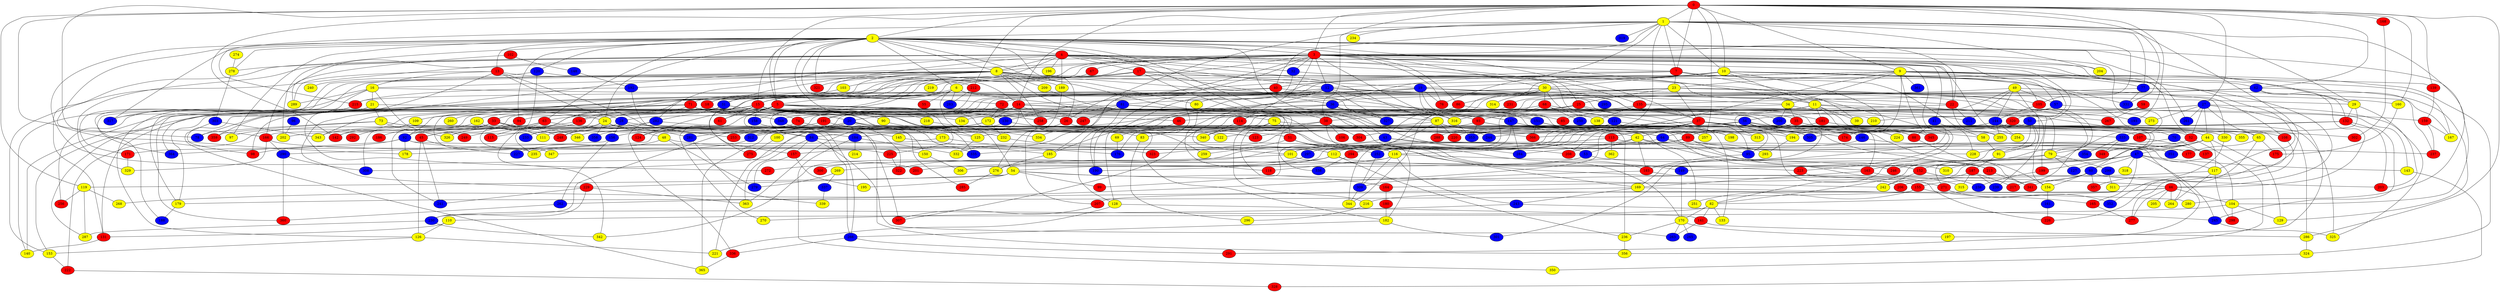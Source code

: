 graph {
0 [style = filled fillcolor = red];
1 [style = filled fillcolor = yellow];
2 [style = filled fillcolor = yellow];
3 [style = filled fillcolor = red];
4 [style = filled fillcolor = red];
5 [style = filled fillcolor = red];
6 [style = filled fillcolor = yellow];
7 [style = filled fillcolor = red];
8 [style = filled fillcolor = yellow];
9 [style = filled fillcolor = yellow];
10 [style = filled fillcolor = yellow];
11 [style = filled fillcolor = yellow];
12 [style = filled fillcolor = blue];
13 [style = filled fillcolor = red];
14 [style = filled fillcolor = red];
15 [style = filled fillcolor = red];
16 [style = filled fillcolor = yellow];
17 [style = filled fillcolor = red];
18 [style = filled fillcolor = red];
19 [style = filled fillcolor = blue];
20 [style = filled fillcolor = blue];
21 [style = filled fillcolor = yellow];
22 [style = filled fillcolor = red];
23 [style = filled fillcolor = yellow];
24 [style = filled fillcolor = yellow];
25 [style = filled fillcolor = red];
26 [style = filled fillcolor = red];
27 [style = filled fillcolor = blue];
28 [style = filled fillcolor = blue];
29 [style = filled fillcolor = yellow];
30 [style = filled fillcolor = yellow];
31 [style = filled fillcolor = blue];
32 [style = filled fillcolor = blue];
33 [style = filled fillcolor = red];
34 [style = filled fillcolor = yellow];
35 [style = filled fillcolor = red];
36 [style = filled fillcolor = blue];
37 [style = filled fillcolor = red];
38 [style = filled fillcolor = red];
39 [style = filled fillcolor = yellow];
40 [style = filled fillcolor = red];
41 [style = filled fillcolor = blue];
42 [style = filled fillcolor = yellow];
43 [style = filled fillcolor = blue];
44 [style = filled fillcolor = yellow];
45 [style = filled fillcolor = red];
46 [style = filled fillcolor = red];
47 [style = filled fillcolor = blue];
48 [style = filled fillcolor = yellow];
49 [style = filled fillcolor = yellow];
50 [style = filled fillcolor = blue];
51 [style = filled fillcolor = red];
52 [style = filled fillcolor = red];
53 [style = filled fillcolor = blue];
54 [style = filled fillcolor = yellow];
55 [style = filled fillcolor = red];
56 [style = filled fillcolor = blue];
57 [style = filled fillcolor = blue];
58 [style = filled fillcolor = yellow];
59 [style = filled fillcolor = red];
60 [style = filled fillcolor = blue];
61 [style = filled fillcolor = red];
62 [style = filled fillcolor = blue];
63 [style = filled fillcolor = red];
64 [style = filled fillcolor = blue];
65 [style = filled fillcolor = yellow];
66 [style = filled fillcolor = red];
67 [style = filled fillcolor = red];
68 [style = filled fillcolor = red];
69 [style = filled fillcolor = yellow];
70 [style = filled fillcolor = blue];
71 [style = filled fillcolor = red];
72 [style = filled fillcolor = red];
73 [style = filled fillcolor = yellow];
74 [style = filled fillcolor = red];
75 [style = filled fillcolor = yellow];
76 [style = filled fillcolor = red];
77 [style = filled fillcolor = blue];
78 [style = filled fillcolor = blue];
79 [style = filled fillcolor = yellow];
80 [style = filled fillcolor = yellow];
81 [style = filled fillcolor = blue];
82 [style = filled fillcolor = yellow];
83 [style = filled fillcolor = yellow];
84 [style = filled fillcolor = blue];
85 [style = filled fillcolor = red];
86 [style = filled fillcolor = red];
87 [style = filled fillcolor = yellow];
88 [style = filled fillcolor = red];
89 [style = filled fillcolor = red];
90 [style = filled fillcolor = yellow];
91 [style = filled fillcolor = yellow];
92 [style = filled fillcolor = blue];
93 [style = filled fillcolor = red];
94 [style = filled fillcolor = red];
95 [style = filled fillcolor = blue];
96 [style = filled fillcolor = blue];
97 [style = filled fillcolor = yellow];
98 [style = filled fillcolor = red];
99 [style = filled fillcolor = red];
100 [style = filled fillcolor = yellow];
101 [style = filled fillcolor = yellow];
102 [style = filled fillcolor = red];
103 [style = filled fillcolor = yellow];
104 [style = filled fillcolor = yellow];
105 [style = filled fillcolor = red];
106 [style = filled fillcolor = red];
107 [style = filled fillcolor = red];
108 [style = filled fillcolor = red];
109 [style = filled fillcolor = yellow];
110 [style = filled fillcolor = yellow];
111 [style = filled fillcolor = yellow];
112 [style = filled fillcolor = yellow];
113 [style = filled fillcolor = red];
114 [style = filled fillcolor = red];
115 [style = filled fillcolor = red];
116 [style = filled fillcolor = yellow];
117 [style = filled fillcolor = yellow];
118 [style = filled fillcolor = red];
119 [style = filled fillcolor = yellow];
120 [style = filled fillcolor = blue];
121 [style = filled fillcolor = blue];
122 [style = filled fillcolor = yellow];
123 [style = filled fillcolor = red];
124 [style = filled fillcolor = red];
125 [style = filled fillcolor = yellow];
126 [style = filled fillcolor = yellow];
127 [style = filled fillcolor = blue];
128 [style = filled fillcolor = yellow];
129 [style = filled fillcolor = yellow];
130 [style = filled fillcolor = blue];
131 [style = filled fillcolor = red];
132 [style = filled fillcolor = red];
133 [style = filled fillcolor = yellow];
134 [style = filled fillcolor = yellow];
135 [style = filled fillcolor = red];
136 [style = filled fillcolor = red];
137 [style = filled fillcolor = red];
138 [style = filled fillcolor = yellow];
139 [style = filled fillcolor = red];
140 [style = filled fillcolor = yellow];
141 [style = filled fillcolor = red];
142 [style = filled fillcolor = red];
143 [style = filled fillcolor = yellow];
144 [style = filled fillcolor = blue];
145 [style = filled fillcolor = yellow];
146 [style = filled fillcolor = blue];
147 [style = filled fillcolor = blue];
148 [style = filled fillcolor = blue];
149 [style = filled fillcolor = blue];
150 [style = filled fillcolor = yellow];
151 [style = filled fillcolor = blue];
152 [style = filled fillcolor = red];
153 [style = filled fillcolor = yellow];
154 [style = filled fillcolor = yellow];
155 [style = filled fillcolor = red];
156 [style = filled fillcolor = blue];
157 [style = filled fillcolor = red];
158 [style = filled fillcolor = blue];
159 [style = filled fillcolor = red];
160 [style = filled fillcolor = yellow];
161 [style = filled fillcolor = blue];
162 [style = filled fillcolor = yellow];
163 [style = filled fillcolor = red];
164 [style = filled fillcolor = red];
165 [style = filled fillcolor = red];
166 [style = filled fillcolor = red];
167 [style = filled fillcolor = yellow];
168 [style = filled fillcolor = red];
169 [style = filled fillcolor = yellow];
170 [style = filled fillcolor = yellow];
171 [style = filled fillcolor = red];
172 [style = filled fillcolor = yellow];
173 [style = filled fillcolor = yellow];
174 [style = filled fillcolor = red];
175 [style = filled fillcolor = red];
176 [style = filled fillcolor = blue];
177 [style = filled fillcolor = red];
178 [style = filled fillcolor = yellow];
179 [style = filled fillcolor = yellow];
180 [style = filled fillcolor = red];
181 [style = filled fillcolor = red];
182 [style = filled fillcolor = yellow];
183 [style = filled fillcolor = red];
184 [style = filled fillcolor = blue];
185 [style = filled fillcolor = yellow];
186 [style = filled fillcolor = red];
187 [style = filled fillcolor = red];
188 [style = filled fillcolor = blue];
189 [style = filled fillcolor = yellow];
190 [style = filled fillcolor = blue];
191 [style = filled fillcolor = red];
192 [style = filled fillcolor = blue];
193 [style = filled fillcolor = blue];
194 [style = filled fillcolor = yellow];
195 [style = filled fillcolor = yellow];
196 [style = filled fillcolor = yellow];
197 [style = filled fillcolor = yellow];
198 [style = filled fillcolor = yellow];
199 [style = filled fillcolor = red];
200 [style = filled fillcolor = blue];
201 [style = filled fillcolor = red];
202 [style = filled fillcolor = yellow];
203 [style = filled fillcolor = red];
204 [style = filled fillcolor = yellow];
205 [style = filled fillcolor = yellow];
206 [style = filled fillcolor = red];
207 [style = filled fillcolor = red];
208 [style = filled fillcolor = red];
209 [style = filled fillcolor = yellow];
210 [style = filled fillcolor = yellow];
211 [style = filled fillcolor = blue];
212 [style = filled fillcolor = red];
213 [style = filled fillcolor = red];
214 [style = filled fillcolor = yellow];
215 [style = filled fillcolor = red];
216 [style = filled fillcolor = yellow];
217 [style = filled fillcolor = red];
218 [style = filled fillcolor = yellow];
219 [style = filled fillcolor = yellow];
220 [style = filled fillcolor = red];
221 [style = filled fillcolor = yellow];
222 [style = filled fillcolor = red];
223 [style = filled fillcolor = red];
224 [style = filled fillcolor = yellow];
225 [style = filled fillcolor = red];
226 [style = filled fillcolor = red];
227 [style = filled fillcolor = blue];
228 [style = filled fillcolor = yellow];
229 [style = filled fillcolor = red];
230 [style = filled fillcolor = blue];
231 [style = filled fillcolor = red];
232 [style = filled fillcolor = yellow];
233 [style = filled fillcolor = blue];
234 [style = filled fillcolor = yellow];
235 [style = filled fillcolor = yellow];
236 [style = filled fillcolor = yellow];
237 [style = filled fillcolor = red];
238 [style = filled fillcolor = blue];
239 [style = filled fillcolor = blue];
240 [style = filled fillcolor = yellow];
241 [style = filled fillcolor = blue];
242 [style = filled fillcolor = yellow];
243 [style = filled fillcolor = blue];
244 [style = filled fillcolor = blue];
245 [style = filled fillcolor = blue];
246 [style = filled fillcolor = red];
247 [style = filled fillcolor = red];
248 [style = filled fillcolor = red];
249 [style = filled fillcolor = red];
250 [style = filled fillcolor = blue];
251 [style = filled fillcolor = yellow];
252 [style = filled fillcolor = blue];
253 [style = filled fillcolor = red];
254 [style = filled fillcolor = yellow];
255 [style = filled fillcolor = yellow];
256 [style = filled fillcolor = red];
257 [style = filled fillcolor = yellow];
258 [style = filled fillcolor = red];
259 [style = filled fillcolor = yellow];
260 [style = filled fillcolor = yellow];
261 [style = filled fillcolor = blue];
262 [style = filled fillcolor = blue];
263 [style = filled fillcolor = blue];
264 [style = filled fillcolor = yellow];
265 [style = filled fillcolor = blue];
266 [style = filled fillcolor = blue];
267 [style = filled fillcolor = red];
268 [style = filled fillcolor = yellow];
269 [style = filled fillcolor = yellow];
270 [style = filled fillcolor = yellow];
271 [style = filled fillcolor = red];
272 [style = filled fillcolor = red];
273 [style = filled fillcolor = yellow];
274 [style = filled fillcolor = yellow];
275 [style = filled fillcolor = red];
276 [style = filled fillcolor = yellow];
277 [style = filled fillcolor = red];
278 [style = filled fillcolor = yellow];
279 [style = filled fillcolor = blue];
280 [style = filled fillcolor = yellow];
281 [style = filled fillcolor = blue];
282 [style = filled fillcolor = blue];
283 [style = filled fillcolor = blue];
284 [style = filled fillcolor = blue];
285 [style = filled fillcolor = red];
286 [style = filled fillcolor = yellow];
287 [style = filled fillcolor = yellow];
288 [style = filled fillcolor = red];
289 [style = filled fillcolor = yellow];
290 [style = filled fillcolor = blue];
291 [style = filled fillcolor = red];
292 [style = filled fillcolor = red];
293 [style = filled fillcolor = yellow];
294 [style = filled fillcolor = red];
295 [style = filled fillcolor = blue];
296 [style = filled fillcolor = yellow];
297 [style = filled fillcolor = blue];
298 [style = filled fillcolor = red];
299 [style = filled fillcolor = blue];
300 [style = filled fillcolor = red];
301 [style = filled fillcolor = blue];
302 [style = filled fillcolor = red];
303 [style = filled fillcolor = blue];
304 [style = filled fillcolor = red];
305 [style = filled fillcolor = blue];
306 [style = filled fillcolor = yellow];
307 [style = filled fillcolor = red];
308 [style = filled fillcolor = blue];
309 [style = filled fillcolor = blue];
310 [style = filled fillcolor = yellow];
311 [style = filled fillcolor = yellow];
312 [style = filled fillcolor = blue];
313 [style = filled fillcolor = yellow];
314 [style = filled fillcolor = yellow];
315 [style = filled fillcolor = yellow];
316 [style = filled fillcolor = yellow];
317 [style = filled fillcolor = blue];
318 [style = filled fillcolor = yellow];
319 [style = filled fillcolor = blue];
320 [style = filled fillcolor = red];
321 [style = filled fillcolor = red];
322 [style = filled fillcolor = red];
323 [style = filled fillcolor = red];
324 [style = filled fillcolor = yellow];
325 [style = filled fillcolor = yellow];
326 [style = filled fillcolor = yellow];
327 [style = filled fillcolor = blue];
328 [style = filled fillcolor = red];
329 [style = filled fillcolor = yellow];
330 [style = filled fillcolor = yellow];
331 [style = filled fillcolor = blue];
332 [style = filled fillcolor = yellow];
333 [style = filled fillcolor = blue];
334 [style = filled fillcolor = yellow];
335 [style = filled fillcolor = blue];
336 [style = filled fillcolor = red];
337 [style = filled fillcolor = blue];
338 [style = filled fillcolor = blue];
339 [style = filled fillcolor = yellow];
340 [style = filled fillcolor = yellow];
341 [style = filled fillcolor = red];
342 [style = filled fillcolor = yellow];
343 [style = filled fillcolor = yellow];
344 [style = filled fillcolor = yellow];
345 [style = filled fillcolor = red];
346 [style = filled fillcolor = yellow];
347 [style = filled fillcolor = yellow];
348 [style = filled fillcolor = blue];
349 [style = filled fillcolor = red];
350 [style = filled fillcolor = yellow];
351 [style = filled fillcolor = blue];
352 [style = filled fillcolor = blue];
353 [style = filled fillcolor = blue];
354 [style = filled fillcolor = blue];
355 [style = filled fillcolor = yellow];
356 [style = filled fillcolor = yellow];
357 [style = filled fillcolor = red];
358 [style = filled fillcolor = blue];
359 [style = filled fillcolor = red];
360 [style = filled fillcolor = red];
361 [style = filled fillcolor = blue];
362 [style = filled fillcolor = yellow];
363 [style = filled fillcolor = yellow];
364 [style = filled fillcolor = blue];
365 [style = filled fillcolor = yellow];
366 [style = filled fillcolor = red];
1 -- 215;
0 -- 7;
0 -- 9;
0 -- 10;
0 -- 14;
0 -- 27;
0 -- 38;
0 -- 62;
0 -- 119;
0 -- 139;
0 -- 142;
0 -- 160;
0 -- 166;
0 -- 168;
0 -- 178;
0 -- 193;
0 -- 212;
0 -- 257;
0 -- 5;
0 -- 3;
0 -- 2;
0 -- 1;
0 -- 286;
0 -- 331;
1 -- 2;
1 -- 3;
1 -- 7;
1 -- 10;
1 -- 26;
1 -- 29;
1 -- 40;
1 -- 76;
1 -- 77;
1 -- 105;
1 -- 204;
1 -- 234;
1 -- 280;
1 -- 304;
1 -- 311;
1 -- 319;
2 -- 3;
2 -- 4;
2 -- 5;
2 -- 6;
2 -- 8;
2 -- 13;
2 -- 15;
2 -- 22;
2 -- 24;
2 -- 26;
2 -- 29;
2 -- 30;
2 -- 37;
2 -- 43;
2 -- 53;
2 -- 63;
2 -- 72;
2 -- 78;
2 -- 80;
2 -- 94;
2 -- 97;
2 -- 104;
2 -- 120;
2 -- 125;
2 -- 201;
2 -- 202;
2 -- 261;
2 -- 271;
2 -- 278;
2 -- 317;
2 -- 321;
2 -- 327;
3 -- 5;
3 -- 6;
3 -- 8;
3 -- 9;
3 -- 11;
3 -- 12;
3 -- 22;
3 -- 31;
3 -- 32;
3 -- 50;
3 -- 52;
3 -- 62;
3 -- 66;
3 -- 67;
3 -- 76;
3 -- 86;
3 -- 114;
3 -- 128;
3 -- 153;
3 -- 185;
3 -- 204;
3 -- 229;
3 -- 266;
3 -- 316;
3 -- 320;
4 -- 7;
4 -- 8;
4 -- 12;
4 -- 15;
4 -- 17;
4 -- 25;
4 -- 31;
4 -- 32;
4 -- 41;
4 -- 82;
4 -- 87;
4 -- 131;
4 -- 135;
4 -- 166;
4 -- 189;
4 -- 196;
4 -- 254;
4 -- 278;
4 -- 282;
4 -- 329;
5 -- 26;
5 -- 33;
5 -- 61;
5 -- 84;
5 -- 131;
5 -- 151;
5 -- 225;
5 -- 258;
5 -- 270;
5 -- 335;
6 -- 15;
6 -- 18;
6 -- 35;
6 -- 51;
6 -- 54;
6 -- 55;
6 -- 71;
6 -- 113;
6 -- 115;
6 -- 157;
6 -- 283;
7 -- 23;
7 -- 36;
7 -- 39;
7 -- 130;
7 -- 237;
7 -- 331;
8 -- 11;
8 -- 16;
8 -- 18;
8 -- 38;
8 -- 85;
8 -- 92;
8 -- 171;
8 -- 188;
8 -- 189;
8 -- 192;
8 -- 209;
8 -- 223;
8 -- 242;
8 -- 258;
8 -- 321;
8 -- 342;
8 -- 364;
9 -- 12;
9 -- 23;
9 -- 34;
9 -- 57;
9 -- 72;
9 -- 77;
9 -- 108;
9 -- 117;
9 -- 139;
9 -- 174;
9 -- 176;
9 -- 288;
9 -- 345;
9 -- 361;
10 -- 11;
10 -- 19;
10 -- 24;
10 -- 30;
10 -- 40;
10 -- 43;
10 -- 70;
10 -- 105;
10 -- 167;
10 -- 194;
10 -- 324;
11 -- 39;
11 -- 46;
11 -- 179;
11 -- 181;
11 -- 193;
11 -- 199;
11 -- 255;
11 -- 301;
11 -- 365;
12 -- 14;
12 -- 22;
12 -- 74;
12 -- 80;
12 -- 83;
12 -- 151;
12 -- 160;
12 -- 233;
12 -- 327;
12 -- 345;
13 -- 14;
13 -- 16;
13 -- 28;
13 -- 84;
13 -- 272;
13 -- 289;
14 -- 20;
14 -- 28;
14 -- 45;
14 -- 64;
14 -- 75;
14 -- 111;
14 -- 147;
14 -- 149;
14 -- 172;
14 -- 184;
14 -- 259;
15 -- 20;
15 -- 33;
15 -- 42;
15 -- 46;
15 -- 61;
15 -- 88;
15 -- 93;
15 -- 98;
15 -- 123;
15 -- 124;
15 -- 125;
15 -- 130;
15 -- 143;
15 -- 158;
15 -- 162;
15 -- 218;
15 -- 260;
15 -- 275;
15 -- 287;
15 -- 308;
15 -- 364;
16 -- 21;
16 -- 79;
16 -- 140;
16 -- 249;
16 -- 289;
16 -- 317;
17 -- 19;
17 -- 36;
17 -- 58;
17 -- 103;
17 -- 142;
17 -- 208;
17 -- 219;
18 -- 90;
18 -- 109;
19 -- 34;
19 -- 76;
19 -- 79;
19 -- 98;
19 -- 128;
19 -- 138;
19 -- 190;
19 -- 236;
19 -- 281;
20 -- 83;
20 -- 92;
20 -- 173;
20 -- 178;
20 -- 183;
20 -- 248;
20 -- 335;
21 -- 24;
21 -- 73;
21 -- 126;
21 -- 256;
22 -- 84;
22 -- 211;
22 -- 255;
23 -- 25;
23 -- 29;
23 -- 37;
23 -- 105;
23 -- 185;
23 -- 231;
23 -- 343;
24 -- 48;
24 -- 145;
24 -- 233;
24 -- 248;
24 -- 307;
24 -- 358;
25 -- 37;
25 -- 38;
25 -- 93;
25 -- 114;
25 -- 239;
26 -- 207;
26 -- 244;
27 -- 44;
27 -- 52;
27 -- 56;
27 -- 65;
27 -- 94;
27 -- 197;
27 -- 261;
27 -- 273;
27 -- 325;
28 -- 64;
28 -- 92;
28 -- 156;
28 -- 194;
28 -- 202;
28 -- 281;
29 -- 132;
29 -- 203;
29 -- 333;
30 -- 56;
30 -- 68;
30 -- 86;
30 -- 179;
30 -- 191;
30 -- 198;
30 -- 217;
30 -- 273;
30 -- 314;
30 -- 344;
31 -- 122;
31 -- 134;
31 -- 235;
31 -- 282;
32 -- 95;
32 -- 190;
33 -- 45;
33 -- 51;
33 -- 97;
33 -- 111;
33 -- 241;
33 -- 248;
34 -- 35;
34 -- 99;
34 -- 200;
34 -- 211;
35 -- 44;
35 -- 64;
35 -- 89;
36 -- 60;
36 -- 63;
36 -- 87;
36 -- 134;
36 -- 147;
36 -- 307;
36 -- 327;
37 -- 42;
37 -- 52;
37 -- 58;
37 -- 88;
37 -- 95;
37 -- 101;
37 -- 107;
37 -- 125;
37 -- 155;
37 -- 166;
37 -- 213;
37 -- 220;
37 -- 253;
37 -- 276;
37 -- 302;
37 -- 305;
37 -- 323;
37 -- 330;
37 -- 345;
37 -- 353;
38 -- 100;
38 -- 106;
38 -- 122;
38 -- 182;
38 -- 304;
40 -- 215;
40 -- 295;
40 -- 334;
41 -- 88;
41 -- 228;
42 -- 53;
42 -- 152;
42 -- 183;
42 -- 284;
42 -- 293;
43 -- 157;
43 -- 284;
43 -- 291;
44 -- 47;
44 -- 79;
44 -- 117;
44 -- 127;
44 -- 129;
44 -- 335;
44 -- 349;
45 -- 126;
45 -- 227;
45 -- 241;
46 -- 69;
47 -- 60;
47 -- 117;
47 -- 143;
47 -- 149;
47 -- 165;
47 -- 199;
47 -- 201;
47 -- 242;
47 -- 245;
47 -- 310;
47 -- 318;
48 -- 112;
48 -- 227;
48 -- 279;
49 -- 57;
49 -- 81;
49 -- 91;
49 -- 144;
49 -- 211;
49 -- 313;
49 -- 330;
50 -- 91;
50 -- 113;
50 -- 154;
50 -- 246;
51 -- 116;
51 -- 169;
51 -- 252;
51 -- 259;
52 -- 82;
52 -- 356;
53 -- 54;
53 -- 213;
54 -- 66;
54 -- 99;
54 -- 119;
54 -- 164;
54 -- 195;
54 -- 229;
56 -- 65;
56 -- 107;
56 -- 116;
56 -- 146;
56 -- 156;
56 -- 169;
56 -- 194;
56 -- 208;
56 -- 224;
56 -- 252;
56 -- 297;
56 -- 308;
56 -- 341;
56 -- 355;
57 -- 85;
57 -- 159;
58 -- 91;
59 -- 210;
59 -- 267;
60 -- 154;
60 -- 155;
60 -- 203;
60 -- 341;
60 -- 357;
62 -- 66;
62 -- 114;
62 -- 129;
62 -- 132;
62 -- 135;
63 -- 115;
63 -- 184;
63 -- 222;
63 -- 326;
64 -- 95;
64 -- 112;
64 -- 213;
65 -- 175;
65 -- 177;
65 -- 352;
66 -- 82;
66 -- 104;
66 -- 205;
66 -- 207;
66 -- 216;
66 -- 264;
66 -- 277;
67 -- 158;
68 -- 121;
68 -- 136;
68 -- 163;
68 -- 250;
68 -- 316;
69 -- 176;
70 -- 137;
70 -- 228;
71 -- 74;
71 -- 78;
71 -- 136;
71 -- 140;
71 -- 181;
71 -- 182;
71 -- 348;
71 -- 360;
72 -- 172;
72 -- 191;
72 -- 247;
73 -- 78;
73 -- 108;
73 -- 150;
73 -- 326;
73 -- 359;
74 -- 124;
74 -- 322;
75 -- 170;
75 -- 216;
75 -- 340;
75 -- 366;
77 -- 101;
77 -- 167;
77 -- 331;
79 -- 127;
79 -- 152;
79 -- 163;
79 -- 299;
80 -- 118;
81 -- 153;
81 -- 210;
81 -- 247;
81 -- 258;
81 -- 316;
81 -- 332;
82 -- 133;
82 -- 141;
82 -- 170;
82 -- 230;
83 -- 296;
84 -- 157;
84 -- 206;
84 -- 263;
84 -- 363;
86 -- 200;
86 -- 312;
87 -- 89;
87 -- 220;
87 -- 288;
87 -- 315;
87 -- 322;
87 -- 346;
88 -- 154;
89 -- 101;
89 -- 104;
89 -- 171;
89 -- 177;
89 -- 208;
89 -- 310;
90 -- 232;
91 -- 187;
92 -- 98;
92 -- 150;
92 -- 178;
92 -- 237;
92 -- 364;
93 -- 221;
93 -- 257;
93 -- 330;
93 -- 353;
94 -- 326;
95 -- 183;
96 -- 202;
100 -- 275;
101 -- 163;
101 -- 272;
102 -- 148;
102 -- 289;
103 -- 359;
104 -- 110;
104 -- 129;
104 -- 298;
105 -- 144;
107 -- 137;
108 -- 277;
109 -- 292;
110 -- 126;
110 -- 131;
112 -- 190;
112 -- 223;
112 -- 236;
112 -- 300;
113 -- 228;
113 -- 342;
113 -- 362;
114 -- 340;
116 -- 118;
116 -- 243;
116 -- 246;
116 -- 269;
116 -- 309;
117 -- 164;
117 -- 264;
117 -- 298;
119 -- 256;
119 -- 268;
119 -- 287;
120 -- 212;
120 -- 240;
120 -- 347;
121 -- 123;
121 -- 133;
121 -- 142;
121 -- 198;
125 -- 332;
126 -- 153;
126 -- 221;
128 -- 141;
128 -- 221;
130 -- 312;
130 -- 333;
131 -- 140;
132 -- 203;
132 -- 245;
132 -- 305;
132 -- 312;
135 -- 138;
135 -- 172;
135 -- 267;
136 -- 235;
136 -- 249;
139 -- 159;
141 -- 263;
141 -- 286;
143 -- 328;
144 -- 226;
144 -- 254;
144 -- 255;
144 -- 268;
144 -- 349;
145 -- 185;
146 -- 294;
146 -- 351;
147 -- 284;
147 -- 305;
147 -- 313;
147 -- 344;
148 -- 192;
149 -- 170;
150 -- 306;
151 -- 174;
151 -- 251;
151 -- 366;
152 -- 238;
152 -- 242;
153 -- 222;
154 -- 161;
155 -- 165;
155 -- 179;
155 -- 251;
156 -- 262;
156 -- 290;
157 -- 195;
157 -- 279;
158 -- 266;
159 -- 167;
159 -- 237;
160 -- 175;
161 -- 226;
162 -- 186;
162 -- 346;
163 -- 169;
163 -- 264;
164 -- 180;
165 -- 277;
166 -- 225;
166 -- 290;
166 -- 329;
168 -- 302;
169 -- 243;
169 -- 262;
169 -- 280;
170 -- 197;
170 -- 236;
170 -- 263;
170 -- 265;
171 -- 329;
172 -- 230;
172 -- 232;
172 -- 363;
173 -- 176;
173 -- 235;
179 -- 188;
180 -- 182;
181 -- 244;
181 -- 286;
182 -- 266;
182 -- 301;
183 -- 271;
183 -- 309;
184 -- 214;
184 -- 332;
184 -- 350;
185 -- 276;
187 -- 206;
187 -- 217;
187 -- 239;
187 -- 315;
189 -- 276;
191 -- 285;
191 -- 358;
192 -- 215;
192 -- 253;
194 -- 293;
199 -- 238;
200 -- 224;
207 -- 307;
209 -- 338;
212 -- 283;
212 -- 348;
213 -- 341;
215 -- 317;
216 -- 296;
218 -- 334;
222 -- 328;
223 -- 226;
225 -- 322;
229 -- 230;
229 -- 241;
229 -- 363;
230 -- 287;
230 -- 342;
231 -- 294;
232 -- 323;
236 -- 356;
243 -- 245;
243 -- 270;
245 -- 325;
252 -- 309;
262 -- 360;
266 -- 291;
266 -- 336;
269 -- 279;
269 -- 337;
271 -- 352;
274 -- 278;
276 -- 285;
278 -- 303;
281 -- 339;
282 -- 336;
282 -- 340;
282 -- 343;
286 -- 324;
290 -- 308;
290 -- 360;
294 -- 338;
297 -- 306;
299 -- 311;
303 -- 343;
303 -- 365;
309 -- 344;
312 -- 347;
316 -- 353;
320 -- 325;
320 -- 366;
324 -- 350;
330 -- 357;
333 -- 349;
333 -- 354;
336 -- 365;
337 -- 339;
348 -- 356;
}
